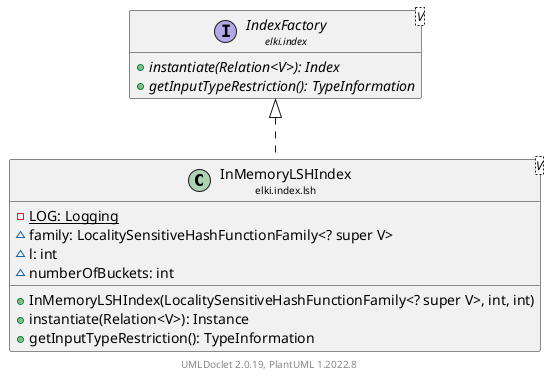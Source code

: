 @startuml
    remove .*\.(Instance|Par|Parameterizer|Factory)$
    set namespaceSeparator none
    hide empty fields
    hide empty methods

    class "<size:14>InMemoryLSHIndex\n<size:10>elki.index.lsh" as elki.index.lsh.InMemoryLSHIndex<V> [[InMemoryLSHIndex.html]] {
        {static} -LOG: Logging
        ~family: LocalitySensitiveHashFunctionFamily<? super V>
        ~l: int
        ~numberOfBuckets: int
        +InMemoryLSHIndex(LocalitySensitiveHashFunctionFamily<? super V>, int, int)
        +instantiate(Relation<V>): Instance
        +getInputTypeRestriction(): TypeInformation
    }

    interface "<size:14>IndexFactory\n<size:10>elki.index" as elki.index.IndexFactory<V> [[../IndexFactory.html]] {
        {abstract} +instantiate(Relation<V>): Index
        {abstract} +getInputTypeRestriction(): TypeInformation
    }
    class "<size:14>InMemoryLSHIndex.Instance\n<size:10>elki.index.lsh" as elki.index.lsh.InMemoryLSHIndex.Instance [[InMemoryLSHIndex.Instance.html]]
    class "<size:14>InMemoryLSHIndex.Par\n<size:10>elki.index.lsh" as elki.index.lsh.InMemoryLSHIndex.Par<V> [[InMemoryLSHIndex.Par.html]]

    elki.index.IndexFactory <|.. elki.index.lsh.InMemoryLSHIndex
    elki.index.lsh.InMemoryLSHIndex +-- elki.index.lsh.InMemoryLSHIndex.Instance
    elki.index.lsh.InMemoryLSHIndex +-- elki.index.lsh.InMemoryLSHIndex.Par

    center footer UMLDoclet 2.0.19, PlantUML 1.2022.8
@enduml
